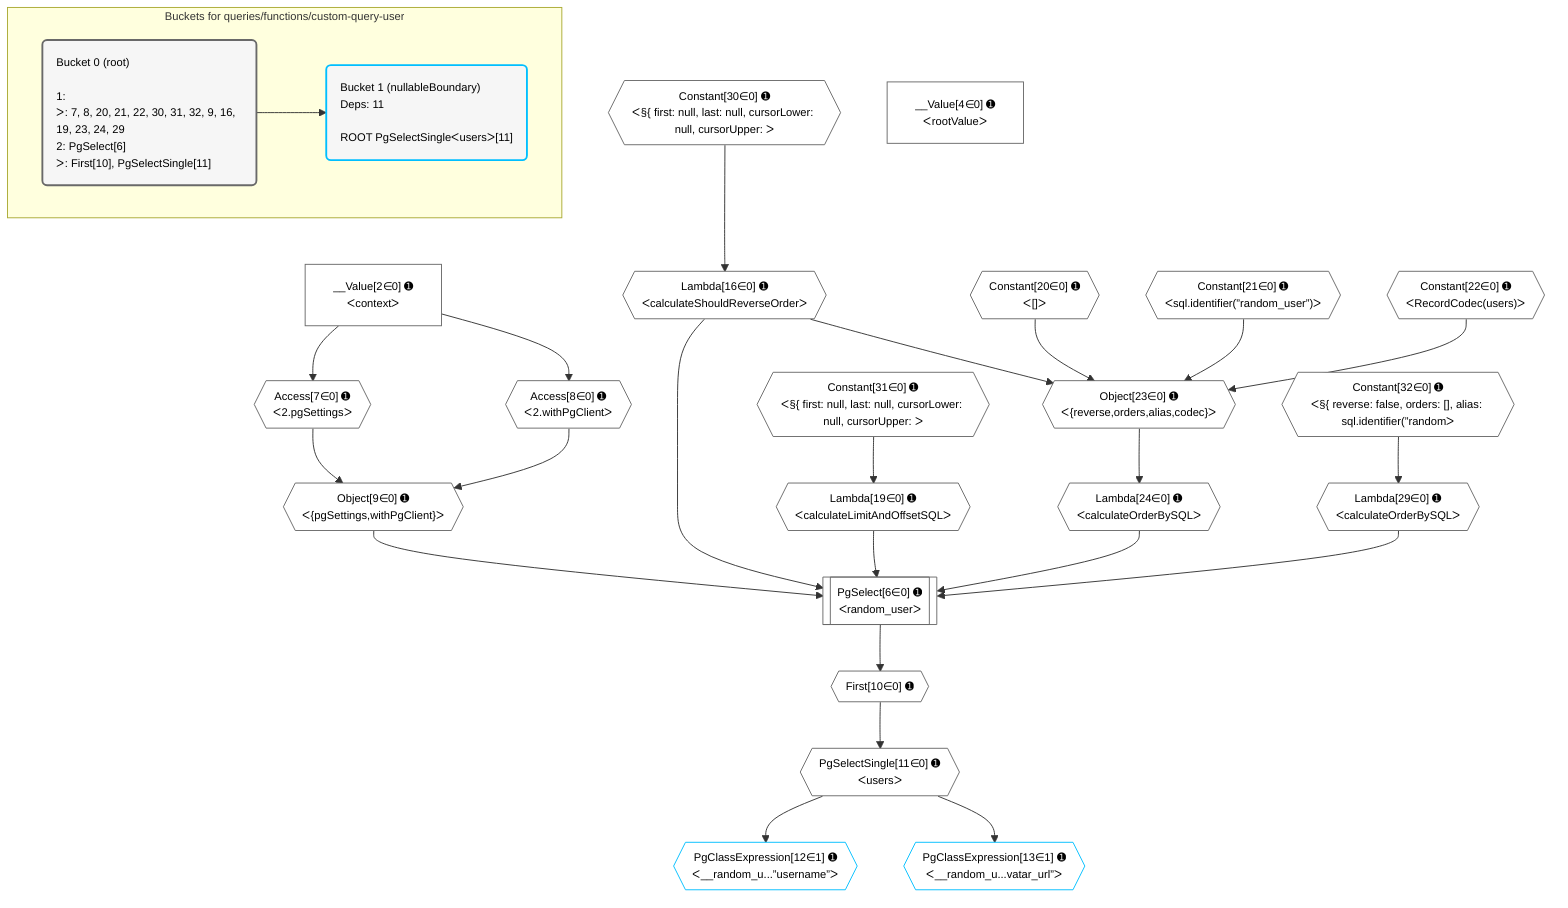 %%{init: {'themeVariables': { 'fontSize': '12px'}}}%%
graph TD
    classDef path fill:#eee,stroke:#000,color:#000
    classDef plan fill:#fff,stroke-width:1px,color:#000
    classDef itemplan fill:#fff,stroke-width:2px,color:#000
    classDef unbatchedplan fill:#dff,stroke-width:1px,color:#000
    classDef sideeffectplan fill:#fcc,stroke-width:2px,color:#000
    classDef bucket fill:#f6f6f6,color:#000,stroke-width:2px,text-align:left


    %% plan dependencies
    PgSelect6[["PgSelect[6∈0] ➊<br />ᐸrandom_userᐳ"]]:::plan
    Object9{{"Object[9∈0] ➊<br />ᐸ{pgSettings,withPgClient}ᐳ"}}:::plan
    Lambda16{{"Lambda[16∈0] ➊<br />ᐸcalculateShouldReverseOrderᐳ"}}:::plan
    Lambda19{{"Lambda[19∈0] ➊<br />ᐸcalculateLimitAndOffsetSQLᐳ"}}:::plan
    Lambda24{{"Lambda[24∈0] ➊<br />ᐸcalculateOrderBySQLᐳ"}}:::plan
    Lambda29{{"Lambda[29∈0] ➊<br />ᐸcalculateOrderBySQLᐳ"}}:::plan
    Object9 & Lambda16 & Lambda19 & Lambda24 & Lambda29 --> PgSelect6
    Object23{{"Object[23∈0] ➊<br />ᐸ{reverse,orders,alias,codec}ᐳ"}}:::plan
    Constant20{{"Constant[20∈0] ➊<br />ᐸ[]ᐳ"}}:::plan
    Constant21{{"Constant[21∈0] ➊<br />ᐸsql.identifier(”random_user”)ᐳ"}}:::plan
    Constant22{{"Constant[22∈0] ➊<br />ᐸRecordCodec(users)ᐳ"}}:::plan
    Lambda16 & Constant20 & Constant21 & Constant22 --> Object23
    Access7{{"Access[7∈0] ➊<br />ᐸ2.pgSettingsᐳ"}}:::plan
    Access8{{"Access[8∈0] ➊<br />ᐸ2.withPgClientᐳ"}}:::plan
    Access7 & Access8 --> Object9
    __Value2["__Value[2∈0] ➊<br />ᐸcontextᐳ"]:::plan
    __Value2 --> Access7
    __Value2 --> Access8
    First10{{"First[10∈0] ➊"}}:::plan
    PgSelect6 --> First10
    PgSelectSingle11{{"PgSelectSingle[11∈0] ➊<br />ᐸusersᐳ"}}:::plan
    First10 --> PgSelectSingle11
    Constant30{{"Constant[30∈0] ➊<br />ᐸ§{ first: null, last: null, cursorLower: null, cursorUpper: ᐳ"}}:::plan
    Constant30 --> Lambda16
    Constant31{{"Constant[31∈0] ➊<br />ᐸ§{ first: null, last: null, cursorLower: null, cursorUpper: ᐳ"}}:::plan
    Constant31 --> Lambda19
    Object23 --> Lambda24
    Constant32{{"Constant[32∈0] ➊<br />ᐸ§{ reverse: false, orders: [], alias: sql.identifier(”randomᐳ"}}:::plan
    Constant32 --> Lambda29
    __Value4["__Value[4∈0] ➊<br />ᐸrootValueᐳ"]:::plan
    PgClassExpression12{{"PgClassExpression[12∈1] ➊<br />ᐸ__random_u...”username”ᐳ"}}:::plan
    PgSelectSingle11 --> PgClassExpression12
    PgClassExpression13{{"PgClassExpression[13∈1] ➊<br />ᐸ__random_u...vatar_url”ᐳ"}}:::plan
    PgSelectSingle11 --> PgClassExpression13

    %% define steps

    subgraph "Buckets for queries/functions/custom-query-user"
    Bucket0("Bucket 0 (root)<br /><br />1: <br />ᐳ: 7, 8, 20, 21, 22, 30, 31, 32, 9, 16, 19, 23, 24, 29<br />2: PgSelect[6]<br />ᐳ: First[10], PgSelectSingle[11]"):::bucket
    classDef bucket0 stroke:#696969
    class Bucket0,__Value2,__Value4,PgSelect6,Access7,Access8,Object9,First10,PgSelectSingle11,Lambda16,Lambda19,Constant20,Constant21,Constant22,Object23,Lambda24,Lambda29,Constant30,Constant31,Constant32 bucket0
    Bucket1("Bucket 1 (nullableBoundary)<br />Deps: 11<br /><br />ROOT PgSelectSingleᐸusersᐳ[11]"):::bucket
    classDef bucket1 stroke:#00bfff
    class Bucket1,PgClassExpression12,PgClassExpression13 bucket1
    Bucket0 --> Bucket1
    end